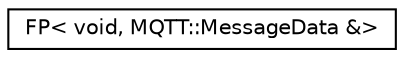 digraph "Graphical Class Hierarchy"
{
  edge [fontname="Helvetica",fontsize="10",labelfontname="Helvetica",labelfontsize="10"];
  node [fontname="Helvetica",fontsize="10",shape=record];
  rankdir="LR";
  Node0 [label="FP\< void, MQTT::MessageData &\>",height=0.2,width=0.4,color="black", fillcolor="white", style="filled",URL="$class_f_p.html"];
}
